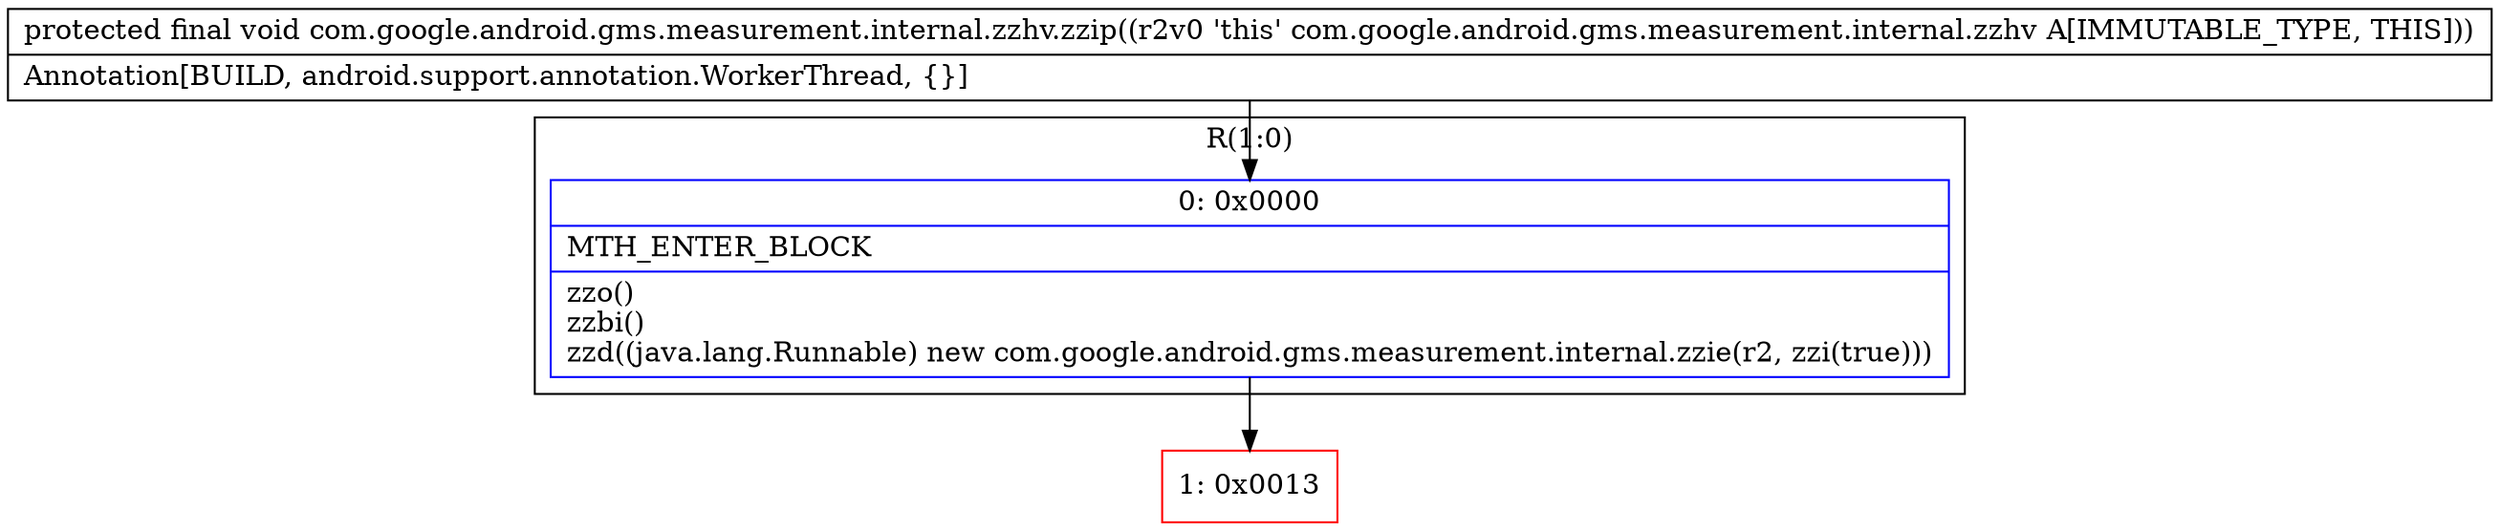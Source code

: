 digraph "CFG forcom.google.android.gms.measurement.internal.zzhv.zzip()V" {
subgraph cluster_Region_1008115819 {
label = "R(1:0)";
node [shape=record,color=blue];
Node_0 [shape=record,label="{0\:\ 0x0000|MTH_ENTER_BLOCK\l|zzo()\lzzbi()\lzzd((java.lang.Runnable) new com.google.android.gms.measurement.internal.zzie(r2, zzi(true)))\l}"];
}
Node_1 [shape=record,color=red,label="{1\:\ 0x0013}"];
MethodNode[shape=record,label="{protected final void com.google.android.gms.measurement.internal.zzhv.zzip((r2v0 'this' com.google.android.gms.measurement.internal.zzhv A[IMMUTABLE_TYPE, THIS]))  | Annotation[BUILD, android.support.annotation.WorkerThread, \{\}]\l}"];
MethodNode -> Node_0;
Node_0 -> Node_1;
}

